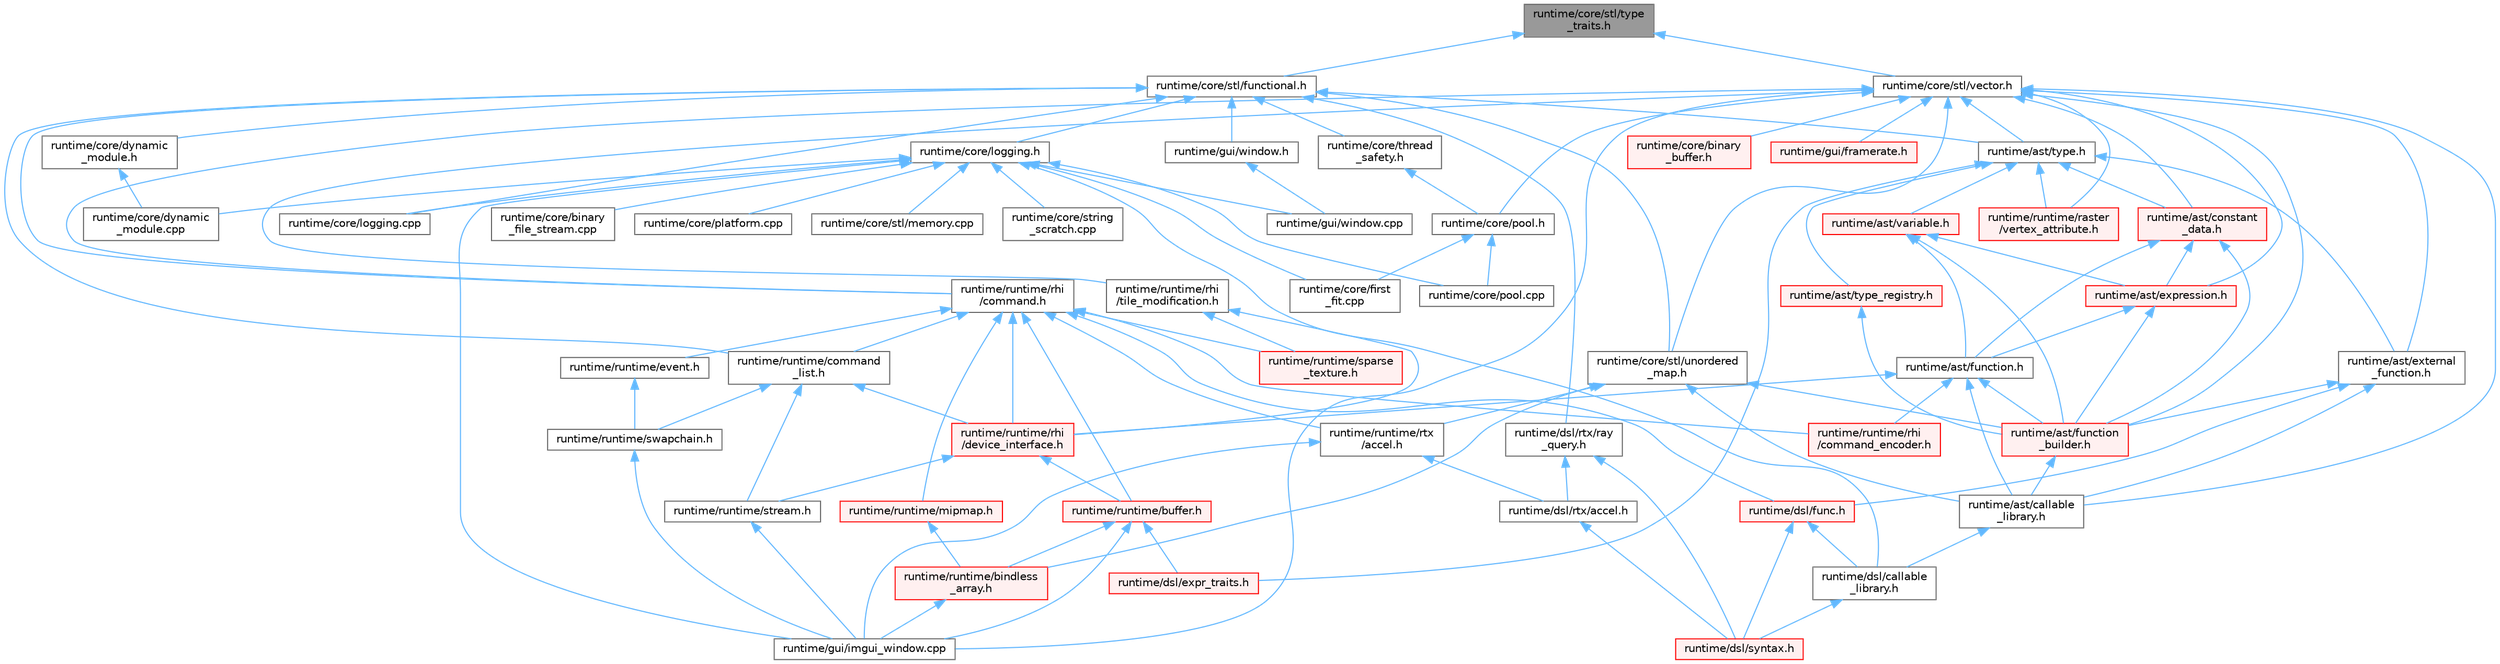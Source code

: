 digraph "runtime/core/stl/type_traits.h"
{
 // LATEX_PDF_SIZE
  bgcolor="transparent";
  edge [fontname=Helvetica,fontsize=10,labelfontname=Helvetica,labelfontsize=10];
  node [fontname=Helvetica,fontsize=10,shape=box,height=0.2,width=0.4];
  Node1 [id="Node000001",label="runtime/core/stl/type\l_traits.h",height=0.2,width=0.4,color="gray40", fillcolor="grey60", style="filled", fontcolor="black",tooltip=" "];
  Node1 -> Node2 [id="edge1_Node000001_Node000002",dir="back",color="steelblue1",style="solid",tooltip=" "];
  Node2 [id="Node000002",label="runtime/core/stl/functional.h",height=0.2,width=0.4,color="grey40", fillcolor="white", style="filled",URL="$core_2stl_2functional_8h.html",tooltip=" "];
  Node2 -> Node3 [id="edge2_Node000002_Node000003",dir="back",color="steelblue1",style="solid",tooltip=" "];
  Node3 [id="Node000003",label="runtime/ast/type.h",height=0.2,width=0.4,color="grey40", fillcolor="white", style="filled",URL="$type_8h.html",tooltip=" "];
  Node3 -> Node4 [id="edge3_Node000003_Node000004",dir="back",color="steelblue1",style="solid",tooltip=" "];
  Node4 [id="Node000004",label="runtime/ast/constant\l_data.h",height=0.2,width=0.4,color="red", fillcolor="#FFF0F0", style="filled",URL="$constant__data_8h.html",tooltip=" "];
  Node4 -> Node5 [id="edge4_Node000004_Node000005",dir="back",color="steelblue1",style="solid",tooltip=" "];
  Node5 [id="Node000005",label="runtime/ast/expression.h",height=0.2,width=0.4,color="red", fillcolor="#FFF0F0", style="filled",URL="$expression_8h.html",tooltip=" "];
  Node5 -> Node26 [id="edge5_Node000005_Node000026",dir="back",color="steelblue1",style="solid",tooltip=" "];
  Node26 [id="Node000026",label="runtime/ast/function.h",height=0.2,width=0.4,color="grey40", fillcolor="white", style="filled",URL="$ast_2function_8h.html",tooltip=" "];
  Node26 -> Node27 [id="edge6_Node000026_Node000027",dir="back",color="steelblue1",style="solid",tooltip=" "];
  Node27 [id="Node000027",label="runtime/ast/callable\l_library.h",height=0.2,width=0.4,color="grey40", fillcolor="white", style="filled",URL="$ast_2callable__library_8h.html",tooltip=" "];
  Node27 -> Node10 [id="edge7_Node000027_Node000010",dir="back",color="steelblue1",style="solid",tooltip=" "];
  Node10 [id="Node000010",label="runtime/dsl/callable\l_library.h",height=0.2,width=0.4,color="grey40", fillcolor="white", style="filled",URL="$dsl_2callable__library_8h.html",tooltip=" "];
  Node10 -> Node11 [id="edge8_Node000010_Node000011",dir="back",color="steelblue1",style="solid",tooltip=" "];
  Node11 [id="Node000011",label="runtime/dsl/syntax.h",height=0.2,width=0.4,color="red", fillcolor="#FFF0F0", style="filled",URL="$syntax_8h.html",tooltip=" "];
  Node26 -> Node28 [id="edge9_Node000026_Node000028",dir="back",color="steelblue1",style="solid",tooltip=" "];
  Node28 [id="Node000028",label="runtime/ast/function\l_builder.h",height=0.2,width=0.4,color="red", fillcolor="#FFF0F0", style="filled",URL="$function__builder_8h.html",tooltip=" "];
  Node28 -> Node27 [id="edge10_Node000028_Node000027",dir="back",color="steelblue1",style="solid",tooltip=" "];
  Node26 -> Node40 [id="edge11_Node000026_Node000040",dir="back",color="steelblue1",style="solid",tooltip=" "];
  Node40 [id="Node000040",label="runtime/runtime/rhi\l/command_encoder.h",height=0.2,width=0.4,color="red", fillcolor="#FFF0F0", style="filled",URL="$command__encoder_8h.html",tooltip=" "];
  Node26 -> Node41 [id="edge12_Node000026_Node000041",dir="back",color="steelblue1",style="solid",tooltip=" "];
  Node41 [id="Node000041",label="runtime/runtime/rhi\l/device_interface.h",height=0.2,width=0.4,color="red", fillcolor="#FFF0F0", style="filled",URL="$device__interface_8h.html",tooltip=" "];
  Node41 -> Node42 [id="edge13_Node000041_Node000042",dir="back",color="steelblue1",style="solid",tooltip=" "];
  Node42 [id="Node000042",label="runtime/runtime/buffer.h",height=0.2,width=0.4,color="red", fillcolor="#FFF0F0", style="filled",URL="$buffer_8h.html",tooltip=" "];
  Node42 -> Node43 [id="edge14_Node000042_Node000043",dir="back",color="steelblue1",style="solid",tooltip=" "];
  Node43 [id="Node000043",label="runtime/dsl/expr_traits.h",height=0.2,width=0.4,color="red", fillcolor="#FFF0F0", style="filled",URL="$expr__traits_8h.html",tooltip=" "];
  Node42 -> Node13 [id="edge15_Node000042_Node000013",dir="back",color="steelblue1",style="solid",tooltip=" "];
  Node13 [id="Node000013",label="runtime/gui/imgui_window.cpp",height=0.2,width=0.4,color="grey40", fillcolor="white", style="filled",URL="$imgui__window_8cpp.html",tooltip=" "];
  Node42 -> Node44 [id="edge16_Node000042_Node000044",dir="back",color="steelblue1",style="solid",tooltip=" "];
  Node44 [id="Node000044",label="runtime/runtime/bindless\l_array.h",height=0.2,width=0.4,color="red", fillcolor="#FFF0F0", style="filled",URL="$bindless__array_8h.html",tooltip=" "];
  Node44 -> Node13 [id="edge17_Node000044_Node000013",dir="back",color="steelblue1",style="solid",tooltip=" "];
  Node41 -> Node52 [id="edge18_Node000041_Node000052",dir="back",color="steelblue1",style="solid",tooltip=" "];
  Node52 [id="Node000052",label="runtime/runtime/stream.h",height=0.2,width=0.4,color="grey40", fillcolor="white", style="filled",URL="$stream_8h.html",tooltip=" "];
  Node52 -> Node13 [id="edge19_Node000052_Node000013",dir="back",color="steelblue1",style="solid",tooltip=" "];
  Node5 -> Node28 [id="edge20_Node000005_Node000028",dir="back",color="steelblue1",style="solid",tooltip=" "];
  Node4 -> Node26 [id="edge21_Node000004_Node000026",dir="back",color="steelblue1",style="solid",tooltip=" "];
  Node4 -> Node28 [id="edge22_Node000004_Node000028",dir="back",color="steelblue1",style="solid",tooltip=" "];
  Node3 -> Node56 [id="edge23_Node000003_Node000056",dir="back",color="steelblue1",style="solid",tooltip=" "];
  Node56 [id="Node000056",label="runtime/ast/external\l_function.h",height=0.2,width=0.4,color="grey40", fillcolor="white", style="filled",URL="$external__function_8h.html",tooltip=" "];
  Node56 -> Node27 [id="edge24_Node000056_Node000027",dir="back",color="steelblue1",style="solid",tooltip=" "];
  Node56 -> Node28 [id="edge25_Node000056_Node000028",dir="back",color="steelblue1",style="solid",tooltip=" "];
  Node56 -> Node9 [id="edge26_Node000056_Node000009",dir="back",color="steelblue1",style="solid",tooltip=" "];
  Node9 [id="Node000009",label="runtime/dsl/func.h",height=0.2,width=0.4,color="red", fillcolor="#FFF0F0", style="filled",URL="$func_8h.html",tooltip=" "];
  Node9 -> Node10 [id="edge27_Node000009_Node000010",dir="back",color="steelblue1",style="solid",tooltip=" "];
  Node9 -> Node11 [id="edge28_Node000009_Node000011",dir="back",color="steelblue1",style="solid",tooltip=" "];
  Node3 -> Node57 [id="edge29_Node000003_Node000057",dir="back",color="steelblue1",style="solid",tooltip=" "];
  Node57 [id="Node000057",label="runtime/ast/type_registry.h",height=0.2,width=0.4,color="red", fillcolor="#FFF0F0", style="filled",URL="$type__registry_8h.html",tooltip=" "];
  Node57 -> Node28 [id="edge30_Node000057_Node000028",dir="back",color="steelblue1",style="solid",tooltip=" "];
  Node3 -> Node58 [id="edge31_Node000003_Node000058",dir="back",color="steelblue1",style="solid",tooltip=" "];
  Node58 [id="Node000058",label="runtime/ast/variable.h",height=0.2,width=0.4,color="red", fillcolor="#FFF0F0", style="filled",URL="$variable_8h.html",tooltip=" "];
  Node58 -> Node5 [id="edge32_Node000058_Node000005",dir="back",color="steelblue1",style="solid",tooltip=" "];
  Node58 -> Node26 [id="edge33_Node000058_Node000026",dir="back",color="steelblue1",style="solid",tooltip=" "];
  Node58 -> Node28 [id="edge34_Node000058_Node000028",dir="back",color="steelblue1",style="solid",tooltip=" "];
  Node3 -> Node43 [id="edge35_Node000003_Node000043",dir="back",color="steelblue1",style="solid",tooltip=" "];
  Node3 -> Node59 [id="edge36_Node000003_Node000059",dir="back",color="steelblue1",style="solid",tooltip=" "];
  Node59 [id="Node000059",label="runtime/runtime/raster\l/vertex_attribute.h",height=0.2,width=0.4,color="red", fillcolor="#FFF0F0", style="filled",URL="$vertex__attribute_8h.html",tooltip=" "];
  Node2 -> Node61 [id="edge37_Node000002_Node000061",dir="back",color="steelblue1",style="solid",tooltip=" "];
  Node61 [id="Node000061",label="runtime/core/dynamic\l_module.h",height=0.2,width=0.4,color="grey40", fillcolor="white", style="filled",URL="$dynamic__module_8h.html",tooltip=" "];
  Node61 -> Node62 [id="edge38_Node000061_Node000062",dir="back",color="steelblue1",style="solid",tooltip=" "];
  Node62 [id="Node000062",label="runtime/core/dynamic\l_module.cpp",height=0.2,width=0.4,color="grey40", fillcolor="white", style="filled",URL="$dynamic__module_8cpp.html",tooltip=" "];
  Node2 -> Node63 [id="edge39_Node000002_Node000063",dir="back",color="steelblue1",style="solid",tooltip=" "];
  Node63 [id="Node000063",label="runtime/core/logging.cpp",height=0.2,width=0.4,color="grey40", fillcolor="white", style="filled",URL="$logging_8cpp.html",tooltip=" "];
  Node2 -> Node64 [id="edge40_Node000002_Node000064",dir="back",color="steelblue1",style="solid",tooltip=" "];
  Node64 [id="Node000064",label="runtime/core/logging.h",height=0.2,width=0.4,color="grey40", fillcolor="white", style="filled",URL="$logging_8h.html",tooltip=" "];
  Node64 -> Node65 [id="edge41_Node000064_Node000065",dir="back",color="steelblue1",style="solid",tooltip=" "];
  Node65 [id="Node000065",label="runtime/core/binary\l_file_stream.cpp",height=0.2,width=0.4,color="grey40", fillcolor="white", style="filled",URL="$binary__file__stream_8cpp.html",tooltip=" "];
  Node64 -> Node62 [id="edge42_Node000064_Node000062",dir="back",color="steelblue1",style="solid",tooltip=" "];
  Node64 -> Node66 [id="edge43_Node000064_Node000066",dir="back",color="steelblue1",style="solid",tooltip=" "];
  Node66 [id="Node000066",label="runtime/core/first\l_fit.cpp",height=0.2,width=0.4,color="grey40", fillcolor="white", style="filled",URL="$first__fit_8cpp.html",tooltip=" "];
  Node64 -> Node63 [id="edge44_Node000064_Node000063",dir="back",color="steelblue1",style="solid",tooltip=" "];
  Node64 -> Node67 [id="edge45_Node000064_Node000067",dir="back",color="steelblue1",style="solid",tooltip=" "];
  Node67 [id="Node000067",label="runtime/core/platform.cpp",height=0.2,width=0.4,color="grey40", fillcolor="white", style="filled",URL="$platform_8cpp.html",tooltip=" "];
  Node64 -> Node68 [id="edge46_Node000064_Node000068",dir="back",color="steelblue1",style="solid",tooltip=" "];
  Node68 [id="Node000068",label="runtime/core/pool.cpp",height=0.2,width=0.4,color="grey40", fillcolor="white", style="filled",URL="$pool_8cpp.html",tooltip=" "];
  Node64 -> Node69 [id="edge47_Node000064_Node000069",dir="back",color="steelblue1",style="solid",tooltip=" "];
  Node69 [id="Node000069",label="runtime/core/stl/memory.cpp",height=0.2,width=0.4,color="grey40", fillcolor="white", style="filled",URL="$core_2stl_2memory_8cpp.html",tooltip=" "];
  Node64 -> Node70 [id="edge48_Node000064_Node000070",dir="back",color="steelblue1",style="solid",tooltip=" "];
  Node70 [id="Node000070",label="runtime/core/string\l_scratch.cpp",height=0.2,width=0.4,color="grey40", fillcolor="white", style="filled",URL="$string__scratch_8cpp.html",tooltip=" "];
  Node64 -> Node10 [id="edge49_Node000064_Node000010",dir="back",color="steelblue1",style="solid",tooltip=" "];
  Node64 -> Node13 [id="edge50_Node000064_Node000013",dir="back",color="steelblue1",style="solid",tooltip=" "];
  Node64 -> Node71 [id="edge51_Node000064_Node000071",dir="back",color="steelblue1",style="solid",tooltip=" "];
  Node71 [id="Node000071",label="runtime/gui/window.cpp",height=0.2,width=0.4,color="grey40", fillcolor="white", style="filled",URL="$window_8cpp.html",tooltip=" "];
  Node2 -> Node72 [id="edge52_Node000002_Node000072",dir="back",color="steelblue1",style="solid",tooltip=" "];
  Node72 [id="Node000072",label="runtime/core/stl/unordered\l_map.h",height=0.2,width=0.4,color="grey40", fillcolor="white", style="filled",URL="$core_2stl_2unordered__map_8h.html",tooltip=" "];
  Node72 -> Node27 [id="edge53_Node000072_Node000027",dir="back",color="steelblue1",style="solid",tooltip=" "];
  Node72 -> Node28 [id="edge54_Node000072_Node000028",dir="back",color="steelblue1",style="solid",tooltip=" "];
  Node72 -> Node44 [id="edge55_Node000072_Node000044",dir="back",color="steelblue1",style="solid",tooltip=" "];
  Node72 -> Node73 [id="edge56_Node000072_Node000073",dir="back",color="steelblue1",style="solid",tooltip=" "];
  Node73 [id="Node000073",label="runtime/runtime/rtx\l/accel.h",height=0.2,width=0.4,color="grey40", fillcolor="white", style="filled",URL="$runtime_2rtx_2accel_8h.html",tooltip=" "];
  Node73 -> Node20 [id="edge57_Node000073_Node000020",dir="back",color="steelblue1",style="solid",tooltip=" "];
  Node20 [id="Node000020",label="runtime/dsl/rtx/accel.h",height=0.2,width=0.4,color="grey40", fillcolor="white", style="filled",URL="$dsl_2rtx_2accel_8h.html",tooltip=" "];
  Node20 -> Node11 [id="edge58_Node000020_Node000011",dir="back",color="steelblue1",style="solid",tooltip=" "];
  Node73 -> Node13 [id="edge59_Node000073_Node000013",dir="back",color="steelblue1",style="solid",tooltip=" "];
  Node2 -> Node74 [id="edge60_Node000002_Node000074",dir="back",color="steelblue1",style="solid",tooltip=" "];
  Node74 [id="Node000074",label="runtime/core/thread\l_safety.h",height=0.2,width=0.4,color="grey40", fillcolor="white", style="filled",URL="$thread__safety_8h.html",tooltip=" "];
  Node74 -> Node75 [id="edge61_Node000074_Node000075",dir="back",color="steelblue1",style="solid",tooltip=" "];
  Node75 [id="Node000075",label="runtime/core/pool.h",height=0.2,width=0.4,color="grey40", fillcolor="white", style="filled",URL="$core_2pool_8h.html",tooltip=" "];
  Node75 -> Node66 [id="edge62_Node000075_Node000066",dir="back",color="steelblue1",style="solid",tooltip=" "];
  Node75 -> Node68 [id="edge63_Node000075_Node000068",dir="back",color="steelblue1",style="solid",tooltip=" "];
  Node2 -> Node21 [id="edge64_Node000002_Node000021",dir="back",color="steelblue1",style="solid",tooltip=" "];
  Node21 [id="Node000021",label="runtime/dsl/rtx/ray\l_query.h",height=0.2,width=0.4,color="grey40", fillcolor="white", style="filled",URL="$ray__query_8h.html",tooltip=" "];
  Node21 -> Node20 [id="edge65_Node000021_Node000020",dir="back",color="steelblue1",style="solid",tooltip=" "];
  Node21 -> Node11 [id="edge66_Node000021_Node000011",dir="back",color="steelblue1",style="solid",tooltip=" "];
  Node2 -> Node76 [id="edge67_Node000002_Node000076",dir="back",color="steelblue1",style="solid",tooltip=" "];
  Node76 [id="Node000076",label="runtime/gui/window.h",height=0.2,width=0.4,color="grey40", fillcolor="white", style="filled",URL="$window_8h.html",tooltip=" "];
  Node76 -> Node71 [id="edge68_Node000076_Node000071",dir="back",color="steelblue1",style="solid",tooltip=" "];
  Node2 -> Node77 [id="edge69_Node000002_Node000077",dir="back",color="steelblue1",style="solid",tooltip=" "];
  Node77 [id="Node000077",label="runtime/runtime/command\l_list.h",height=0.2,width=0.4,color="grey40", fillcolor="white", style="filled",URL="$command__list_8h.html",tooltip=" "];
  Node77 -> Node41 [id="edge70_Node000077_Node000041",dir="back",color="steelblue1",style="solid",tooltip=" "];
  Node77 -> Node52 [id="edge71_Node000077_Node000052",dir="back",color="steelblue1",style="solid",tooltip=" "];
  Node77 -> Node51 [id="edge72_Node000077_Node000051",dir="back",color="steelblue1",style="solid",tooltip=" "];
  Node51 [id="Node000051",label="runtime/runtime/swapchain.h",height=0.2,width=0.4,color="grey40", fillcolor="white", style="filled",URL="$swapchain_8h.html",tooltip=" "];
  Node51 -> Node13 [id="edge73_Node000051_Node000013",dir="back",color="steelblue1",style="solid",tooltip=" "];
  Node2 -> Node78 [id="edge74_Node000002_Node000078",dir="back",color="steelblue1",style="solid",tooltip=" "];
  Node78 [id="Node000078",label="runtime/runtime/rhi\l/command.h",height=0.2,width=0.4,color="grey40", fillcolor="white", style="filled",URL="$command_8h.html",tooltip=" "];
  Node78 -> Node9 [id="edge75_Node000078_Node000009",dir="back",color="steelblue1",style="solid",tooltip=" "];
  Node78 -> Node42 [id="edge76_Node000078_Node000042",dir="back",color="steelblue1",style="solid",tooltip=" "];
  Node78 -> Node77 [id="edge77_Node000078_Node000077",dir="back",color="steelblue1",style="solid",tooltip=" "];
  Node78 -> Node79 [id="edge78_Node000078_Node000079",dir="back",color="steelblue1",style="solid",tooltip=" "];
  Node79 [id="Node000079",label="runtime/runtime/event.h",height=0.2,width=0.4,color="grey40", fillcolor="white", style="filled",URL="$event_8h.html",tooltip=" "];
  Node79 -> Node51 [id="edge79_Node000079_Node000051",dir="back",color="steelblue1",style="solid",tooltip=" "];
  Node78 -> Node80 [id="edge80_Node000078_Node000080",dir="back",color="steelblue1",style="solid",tooltip=" "];
  Node80 [id="Node000080",label="runtime/runtime/mipmap.h",height=0.2,width=0.4,color="red", fillcolor="#FFF0F0", style="filled",URL="$mipmap_8h.html",tooltip=" "];
  Node80 -> Node44 [id="edge81_Node000080_Node000044",dir="back",color="steelblue1",style="solid",tooltip=" "];
  Node78 -> Node40 [id="edge82_Node000078_Node000040",dir="back",color="steelblue1",style="solid",tooltip=" "];
  Node78 -> Node41 [id="edge83_Node000078_Node000041",dir="back",color="steelblue1",style="solid",tooltip=" "];
  Node78 -> Node73 [id="edge84_Node000078_Node000073",dir="back",color="steelblue1",style="solid",tooltip=" "];
  Node78 -> Node81 [id="edge85_Node000078_Node000081",dir="back",color="steelblue1",style="solid",tooltip=" "];
  Node81 [id="Node000081",label="runtime/runtime/sparse\l_texture.h",height=0.2,width=0.4,color="red", fillcolor="#FFF0F0", style="filled",URL="$sparse__texture_8h.html",tooltip=" "];
  Node1 -> Node82 [id="edge86_Node000001_Node000082",dir="back",color="steelblue1",style="solid",tooltip=" "];
  Node82 [id="Node000082",label="runtime/core/stl/vector.h",height=0.2,width=0.4,color="grey40", fillcolor="white", style="filled",URL="$core_2stl_2vector_8h.html",tooltip=" "];
  Node82 -> Node27 [id="edge87_Node000082_Node000027",dir="back",color="steelblue1",style="solid",tooltip=" "];
  Node82 -> Node4 [id="edge88_Node000082_Node000004",dir="back",color="steelblue1",style="solid",tooltip=" "];
  Node82 -> Node5 [id="edge89_Node000082_Node000005",dir="back",color="steelblue1",style="solid",tooltip=" "];
  Node82 -> Node56 [id="edge90_Node000082_Node000056",dir="back",color="steelblue1",style="solid",tooltip=" "];
  Node82 -> Node28 [id="edge91_Node000082_Node000028",dir="back",color="steelblue1",style="solid",tooltip=" "];
  Node82 -> Node3 [id="edge92_Node000082_Node000003",dir="back",color="steelblue1",style="solid",tooltip=" "];
  Node82 -> Node83 [id="edge93_Node000082_Node000083",dir="back",color="steelblue1",style="solid",tooltip=" "];
  Node83 [id="Node000083",label="runtime/core/binary\l_buffer.h",height=0.2,width=0.4,color="red", fillcolor="#FFF0F0", style="filled",URL="$binary__buffer_8h.html",tooltip=" "];
  Node82 -> Node75 [id="edge94_Node000082_Node000075",dir="back",color="steelblue1",style="solid",tooltip=" "];
  Node82 -> Node72 [id="edge95_Node000082_Node000072",dir="back",color="steelblue1",style="solid",tooltip=" "];
  Node82 -> Node85 [id="edge96_Node000082_Node000085",dir="back",color="steelblue1",style="solid",tooltip=" "];
  Node85 [id="Node000085",label="runtime/gui/framerate.h",height=0.2,width=0.4,color="red", fillcolor="#FFF0F0", style="filled",URL="$framerate_8h.html",tooltip=" "];
  Node82 -> Node13 [id="edge97_Node000082_Node000013",dir="back",color="steelblue1",style="solid",tooltip=" "];
  Node82 -> Node59 [id="edge98_Node000082_Node000059",dir="back",color="steelblue1",style="solid",tooltip=" "];
  Node82 -> Node78 [id="edge99_Node000082_Node000078",dir="back",color="steelblue1",style="solid",tooltip=" "];
  Node82 -> Node87 [id="edge100_Node000082_Node000087",dir="back",color="steelblue1",style="solid",tooltip=" "];
  Node87 [id="Node000087",label="runtime/runtime/rhi\l/tile_modification.h",height=0.2,width=0.4,color="grey40", fillcolor="white", style="filled",URL="$tile__modification_8h.html",tooltip=" "];
  Node87 -> Node41 [id="edge101_Node000087_Node000041",dir="back",color="steelblue1",style="solid",tooltip=" "];
  Node87 -> Node81 [id="edge102_Node000087_Node000081",dir="back",color="steelblue1",style="solid",tooltip=" "];
}
